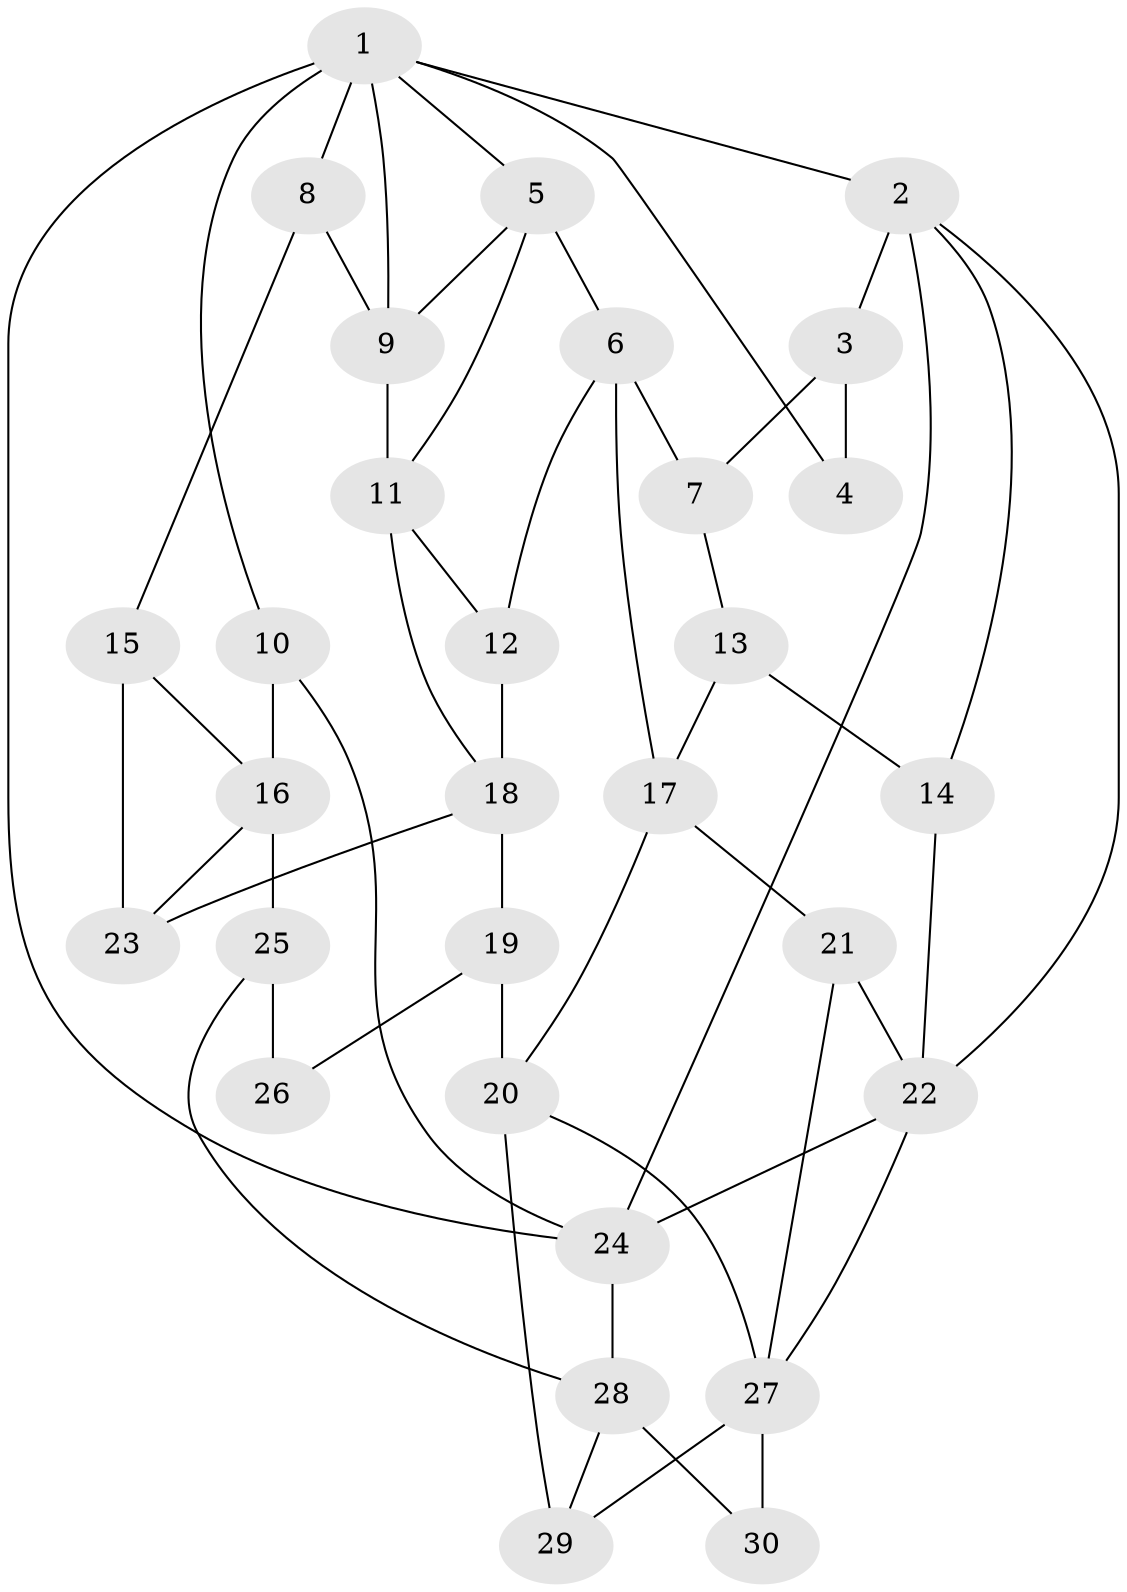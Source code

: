 // original degree distribution, {3: 0.03125, 6: 0.19791666666666666, 4: 0.19791666666666666, 5: 0.5729166666666666}
// Generated by graph-tools (version 1.1) at 2025/54/03/04/25 22:54:09]
// undirected, 30 vertices, 54 edges
graph export_dot {
  node [color=gray90,style=filled];
  1;
  2;
  3;
  4;
  5;
  6;
  7;
  8;
  9;
  10;
  11;
  12;
  13;
  14;
  15;
  16;
  17;
  18;
  19;
  20;
  21;
  22;
  23;
  24;
  25;
  26;
  27;
  28;
  29;
  30;
  1 -- 2 [weight=1.0];
  1 -- 4 [weight=1.0];
  1 -- 5 [weight=1.0];
  1 -- 8 [weight=1.0];
  1 -- 9 [weight=1.0];
  1 -- 10 [weight=2.0];
  1 -- 24 [weight=1.0];
  2 -- 3 [weight=2.0];
  2 -- 14 [weight=1.0];
  2 -- 22 [weight=1.0];
  2 -- 24 [weight=1.0];
  3 -- 4 [weight=2.0];
  3 -- 7 [weight=2.0];
  5 -- 6 [weight=1.0];
  5 -- 9 [weight=1.0];
  5 -- 11 [weight=1.0];
  6 -- 7 [weight=2.0];
  6 -- 12 [weight=1.0];
  6 -- 17 [weight=1.0];
  7 -- 13 [weight=2.0];
  8 -- 9 [weight=2.0];
  8 -- 15 [weight=2.0];
  9 -- 11 [weight=1.0];
  10 -- 16 [weight=2.0];
  10 -- 24 [weight=1.0];
  11 -- 12 [weight=1.0];
  11 -- 18 [weight=1.0];
  12 -- 18 [weight=1.0];
  13 -- 14 [weight=2.0];
  13 -- 17 [weight=1.0];
  14 -- 22 [weight=1.0];
  15 -- 16 [weight=2.0];
  15 -- 23 [weight=1.0];
  16 -- 23 [weight=1.0];
  16 -- 25 [weight=2.0];
  17 -- 20 [weight=1.0];
  17 -- 21 [weight=1.0];
  18 -- 19 [weight=2.0];
  18 -- 23 [weight=1.0];
  19 -- 20 [weight=2.0];
  19 -- 26 [weight=1.0];
  20 -- 27 [weight=1.0];
  20 -- 29 [weight=2.0];
  21 -- 22 [weight=1.0];
  21 -- 27 [weight=1.0];
  22 -- 24 [weight=1.0];
  22 -- 27 [weight=1.0];
  24 -- 28 [weight=2.0];
  25 -- 26 [weight=2.0];
  25 -- 28 [weight=2.0];
  27 -- 29 [weight=1.0];
  27 -- 30 [weight=2.0];
  28 -- 29 [weight=1.0];
  28 -- 30 [weight=1.0];
}

